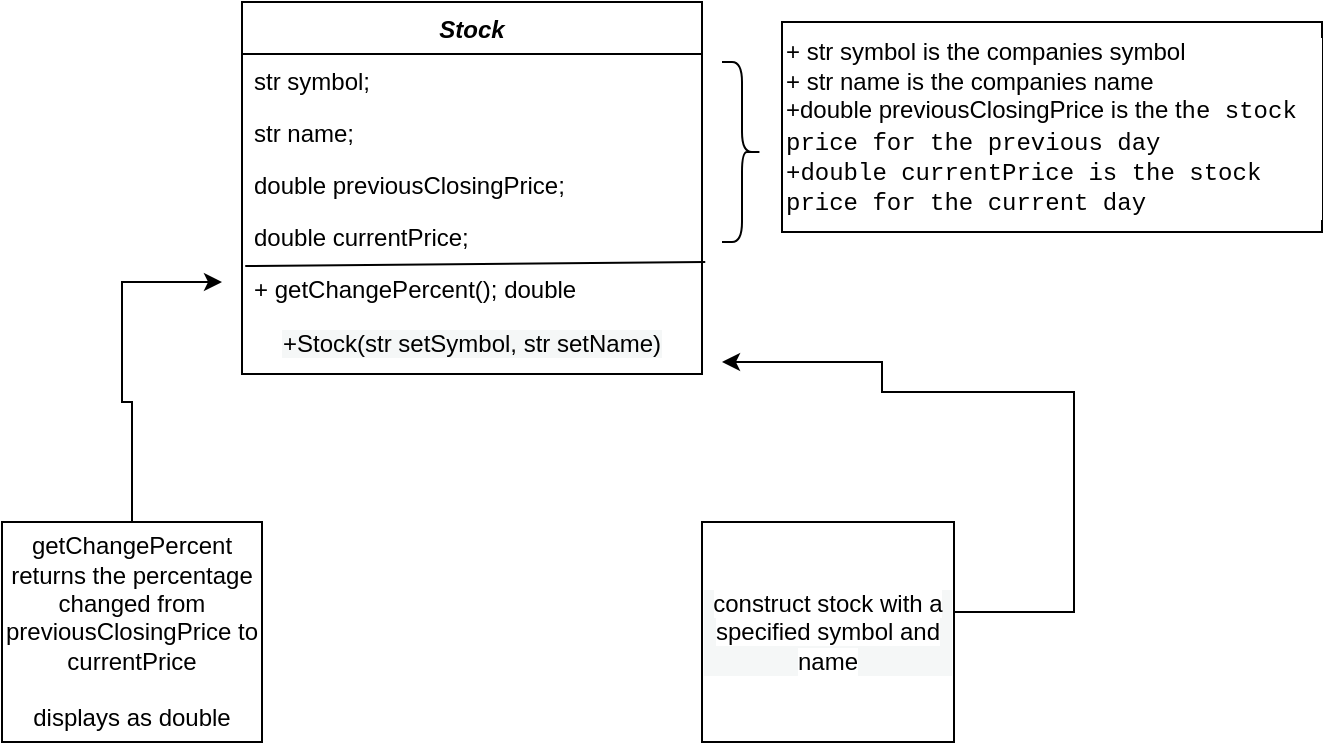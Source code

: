 <mxfile version="20.4.1" type="github">
  <diagram id="C5RBs43oDa-KdzZeNtuy" name="Page-1">
    <mxGraphModel dx="1422" dy="762" grid="1" gridSize="10" guides="1" tooltips="1" connect="1" arrows="1" fold="1" page="1" pageScale="1" pageWidth="827" pageHeight="1169" math="0" shadow="0">
      <root>
        <mxCell id="WIyWlLk6GJQsqaUBKTNV-0" />
        <mxCell id="WIyWlLk6GJQsqaUBKTNV-1" parent="WIyWlLk6GJQsqaUBKTNV-0" />
        <mxCell id="zkfFHV4jXpPFQw0GAbJ--0" value="Stock" style="swimlane;fontStyle=3;align=center;verticalAlign=top;childLayout=stackLayout;horizontal=1;startSize=26;horizontalStack=0;resizeParent=1;resizeLast=0;collapsible=1;marginBottom=0;rounded=0;shadow=0;strokeWidth=1;" parent="WIyWlLk6GJQsqaUBKTNV-1" vertex="1">
          <mxGeometry x="280" y="120" width="230" height="186" as="geometry">
            <mxRectangle x="230" y="140" width="160" height="26" as="alternateBounds" />
          </mxGeometry>
        </mxCell>
        <mxCell id="zkfFHV4jXpPFQw0GAbJ--3" value="str symbol; &#xa;" style="text;align=left;verticalAlign=top;spacingLeft=4;spacingRight=4;overflow=hidden;rotatable=0;points=[[0,0.5],[1,0.5]];portConstraint=eastwest;rounded=0;shadow=0;html=0;" parent="zkfFHV4jXpPFQw0GAbJ--0" vertex="1">
          <mxGeometry y="26" width="230" height="26" as="geometry" />
        </mxCell>
        <mxCell id="zkfFHV4jXpPFQw0GAbJ--8" value="str name; " style="text;align=left;verticalAlign=top;spacingLeft=4;spacingRight=4;overflow=hidden;rotatable=0;points=[[0,0.5],[1,0.5]];portConstraint=eastwest;rounded=0;shadow=0;html=0;" parent="zkfFHV4jXpPFQw0GAbJ--0" vertex="1">
          <mxGeometry y="52" width="230" height="26" as="geometry" />
        </mxCell>
        <mxCell id="zkfFHV4jXpPFQw0GAbJ--11" value="double previousClosingPrice;" style="text;align=left;verticalAlign=top;spacingLeft=4;spacingRight=4;overflow=hidden;rotatable=0;points=[[0,0.5],[1,0.5]];portConstraint=eastwest;" parent="zkfFHV4jXpPFQw0GAbJ--0" vertex="1">
          <mxGeometry y="78" width="230" height="26" as="geometry" />
        </mxCell>
        <mxCell id="zkfFHV4jXpPFQw0GAbJ--7" value="double currentPrice;" style="text;align=left;verticalAlign=top;spacingLeft=4;spacingRight=4;overflow=hidden;rotatable=0;points=[[0,0.5],[1,0.5]];portConstraint=eastwest;" parent="zkfFHV4jXpPFQw0GAbJ--0" vertex="1">
          <mxGeometry y="104" width="230" height="26" as="geometry" />
        </mxCell>
        <mxCell id="CVuEDkvlk7afERo4JCGG-7" value="" style="endArrow=none;html=1;rounded=0;exitX=0.007;exitY=1.077;exitDx=0;exitDy=0;exitPerimeter=0;entryX=1.007;entryY=1;entryDx=0;entryDy=0;entryPerimeter=0;" edge="1" parent="zkfFHV4jXpPFQw0GAbJ--0" source="zkfFHV4jXpPFQw0GAbJ--7" target="zkfFHV4jXpPFQw0GAbJ--7">
          <mxGeometry width="50" height="50" relative="1" as="geometry">
            <mxPoint x="80" y="200" as="sourcePoint" />
            <mxPoint x="130" y="150" as="targetPoint" />
          </mxGeometry>
        </mxCell>
        <mxCell id="zkfFHV4jXpPFQw0GAbJ--18" value="+ getChangePercent(); double " style="text;align=left;verticalAlign=top;spacingLeft=4;spacingRight=4;overflow=hidden;rotatable=0;points=[[0,0.5],[1,0.5]];portConstraint=eastwest;" parent="zkfFHV4jXpPFQw0GAbJ--0" vertex="1">
          <mxGeometry y="130" width="230" height="26" as="geometry" />
        </mxCell>
        <mxCell id="CVuEDkvlk7afERo4JCGG-16" value="&lt;span style=&quot;text-align: start; background-color: rgb(245, 247, 247);&quot;&gt;+Stock(str setSymbol, str setName)&lt;/span&gt;" style="text;html=1;strokeColor=none;fillColor=none;align=center;verticalAlign=middle;whiteSpace=wrap;rounded=0;" vertex="1" parent="zkfFHV4jXpPFQw0GAbJ--0">
          <mxGeometry y="156" width="230" height="30" as="geometry" />
        </mxCell>
        <mxCell id="CVuEDkvlk7afERo4JCGG-22" style="edgeStyle=orthogonalEdgeStyle;rounded=0;orthogonalLoop=1;jettySize=auto;html=1;fontFamily=Helvetica;fontColor=#000000;" edge="1" parent="WIyWlLk6GJQsqaUBKTNV-1" source="CVuEDkvlk7afERo4JCGG-8">
          <mxGeometry relative="1" as="geometry">
            <mxPoint x="270" y="260" as="targetPoint" />
            <Array as="points">
              <mxPoint x="225" y="320" />
              <mxPoint x="220" y="320" />
              <mxPoint x="220" y="260" />
            </Array>
          </mxGeometry>
        </mxCell>
        <mxCell id="CVuEDkvlk7afERo4JCGG-8" value="getChangePercent returns the percentage changed from previousClosingPrice to currentPrice&lt;br&gt;&lt;br&gt;displays as double" style="rounded=0;whiteSpace=wrap;html=1;" vertex="1" parent="WIyWlLk6GJQsqaUBKTNV-1">
          <mxGeometry x="160" y="380" width="130" height="110" as="geometry" />
        </mxCell>
        <mxCell id="CVuEDkvlk7afERo4JCGG-18" style="edgeStyle=orthogonalEdgeStyle;rounded=0;orthogonalLoop=1;jettySize=auto;html=1;exitX=1;exitY=0.5;exitDx=0;exitDy=0;fontColor=#000000;" edge="1" parent="WIyWlLk6GJQsqaUBKTNV-1" source="CVuEDkvlk7afERo4JCGG-17">
          <mxGeometry relative="1" as="geometry">
            <mxPoint x="520" y="300" as="targetPoint" />
            <Array as="points">
              <mxPoint x="696" y="425" />
              <mxPoint x="696" y="315" />
              <mxPoint x="600" y="315" />
              <mxPoint x="600" y="300" />
              <mxPoint x="520" y="300" />
            </Array>
          </mxGeometry>
        </mxCell>
        <mxCell id="CVuEDkvlk7afERo4JCGG-17" value="&lt;span style=&quot;background-color: rgb(255, 255, 255);&quot;&gt;construct&amp;nbsp;&lt;span style=&quot;text-align: start;&quot;&gt;stock with a specified symbol and name&lt;/span&gt;&lt;/span&gt;" style="rounded=0;whiteSpace=wrap;html=1;labelBackgroundColor=#F5F7F7;fontColor=#000000;" vertex="1" parent="WIyWlLk6GJQsqaUBKTNV-1">
          <mxGeometry x="510" y="380" width="126" height="110" as="geometry" />
        </mxCell>
        <mxCell id="CVuEDkvlk7afERo4JCGG-24" value="" style="shape=curlyBracket;whiteSpace=wrap;html=1;rounded=1;flipH=1;labelBackgroundColor=#FFFFFF;fontFamily=Helvetica;fontColor=#000000;" vertex="1" parent="WIyWlLk6GJQsqaUBKTNV-1">
          <mxGeometry x="520" y="150" width="20" height="90" as="geometry" />
        </mxCell>
        <mxCell id="CVuEDkvlk7afERo4JCGG-25" value="+ str symbol is the companies symbol&lt;br&gt;+ str name is the companies name&lt;br&gt;+double previousClosingPrice is th&lt;span style=&quot;background-color: rgb(255, 255, 255);&quot;&gt;e t&lt;span style=&quot;font-family: ui-monospace, SFMono-Regular, &amp;quot;SF Mono&amp;quot;, Menlo, Consolas, &amp;quot;Liberation Mono&amp;quot;, monospace;&quot;&gt;he stock price for the previous day&lt;br&gt;+double currentPrice is the stock price for the current day&lt;br&gt;&lt;/span&gt;&lt;/span&gt;" style="rounded=0;whiteSpace=wrap;html=1;labelBackgroundColor=#FFFFFF;fontFamily=Helvetica;fontColor=#000000;align=left;" vertex="1" parent="WIyWlLk6GJQsqaUBKTNV-1">
          <mxGeometry x="550" y="130" width="270" height="105" as="geometry" />
        </mxCell>
      </root>
    </mxGraphModel>
  </diagram>
</mxfile>
